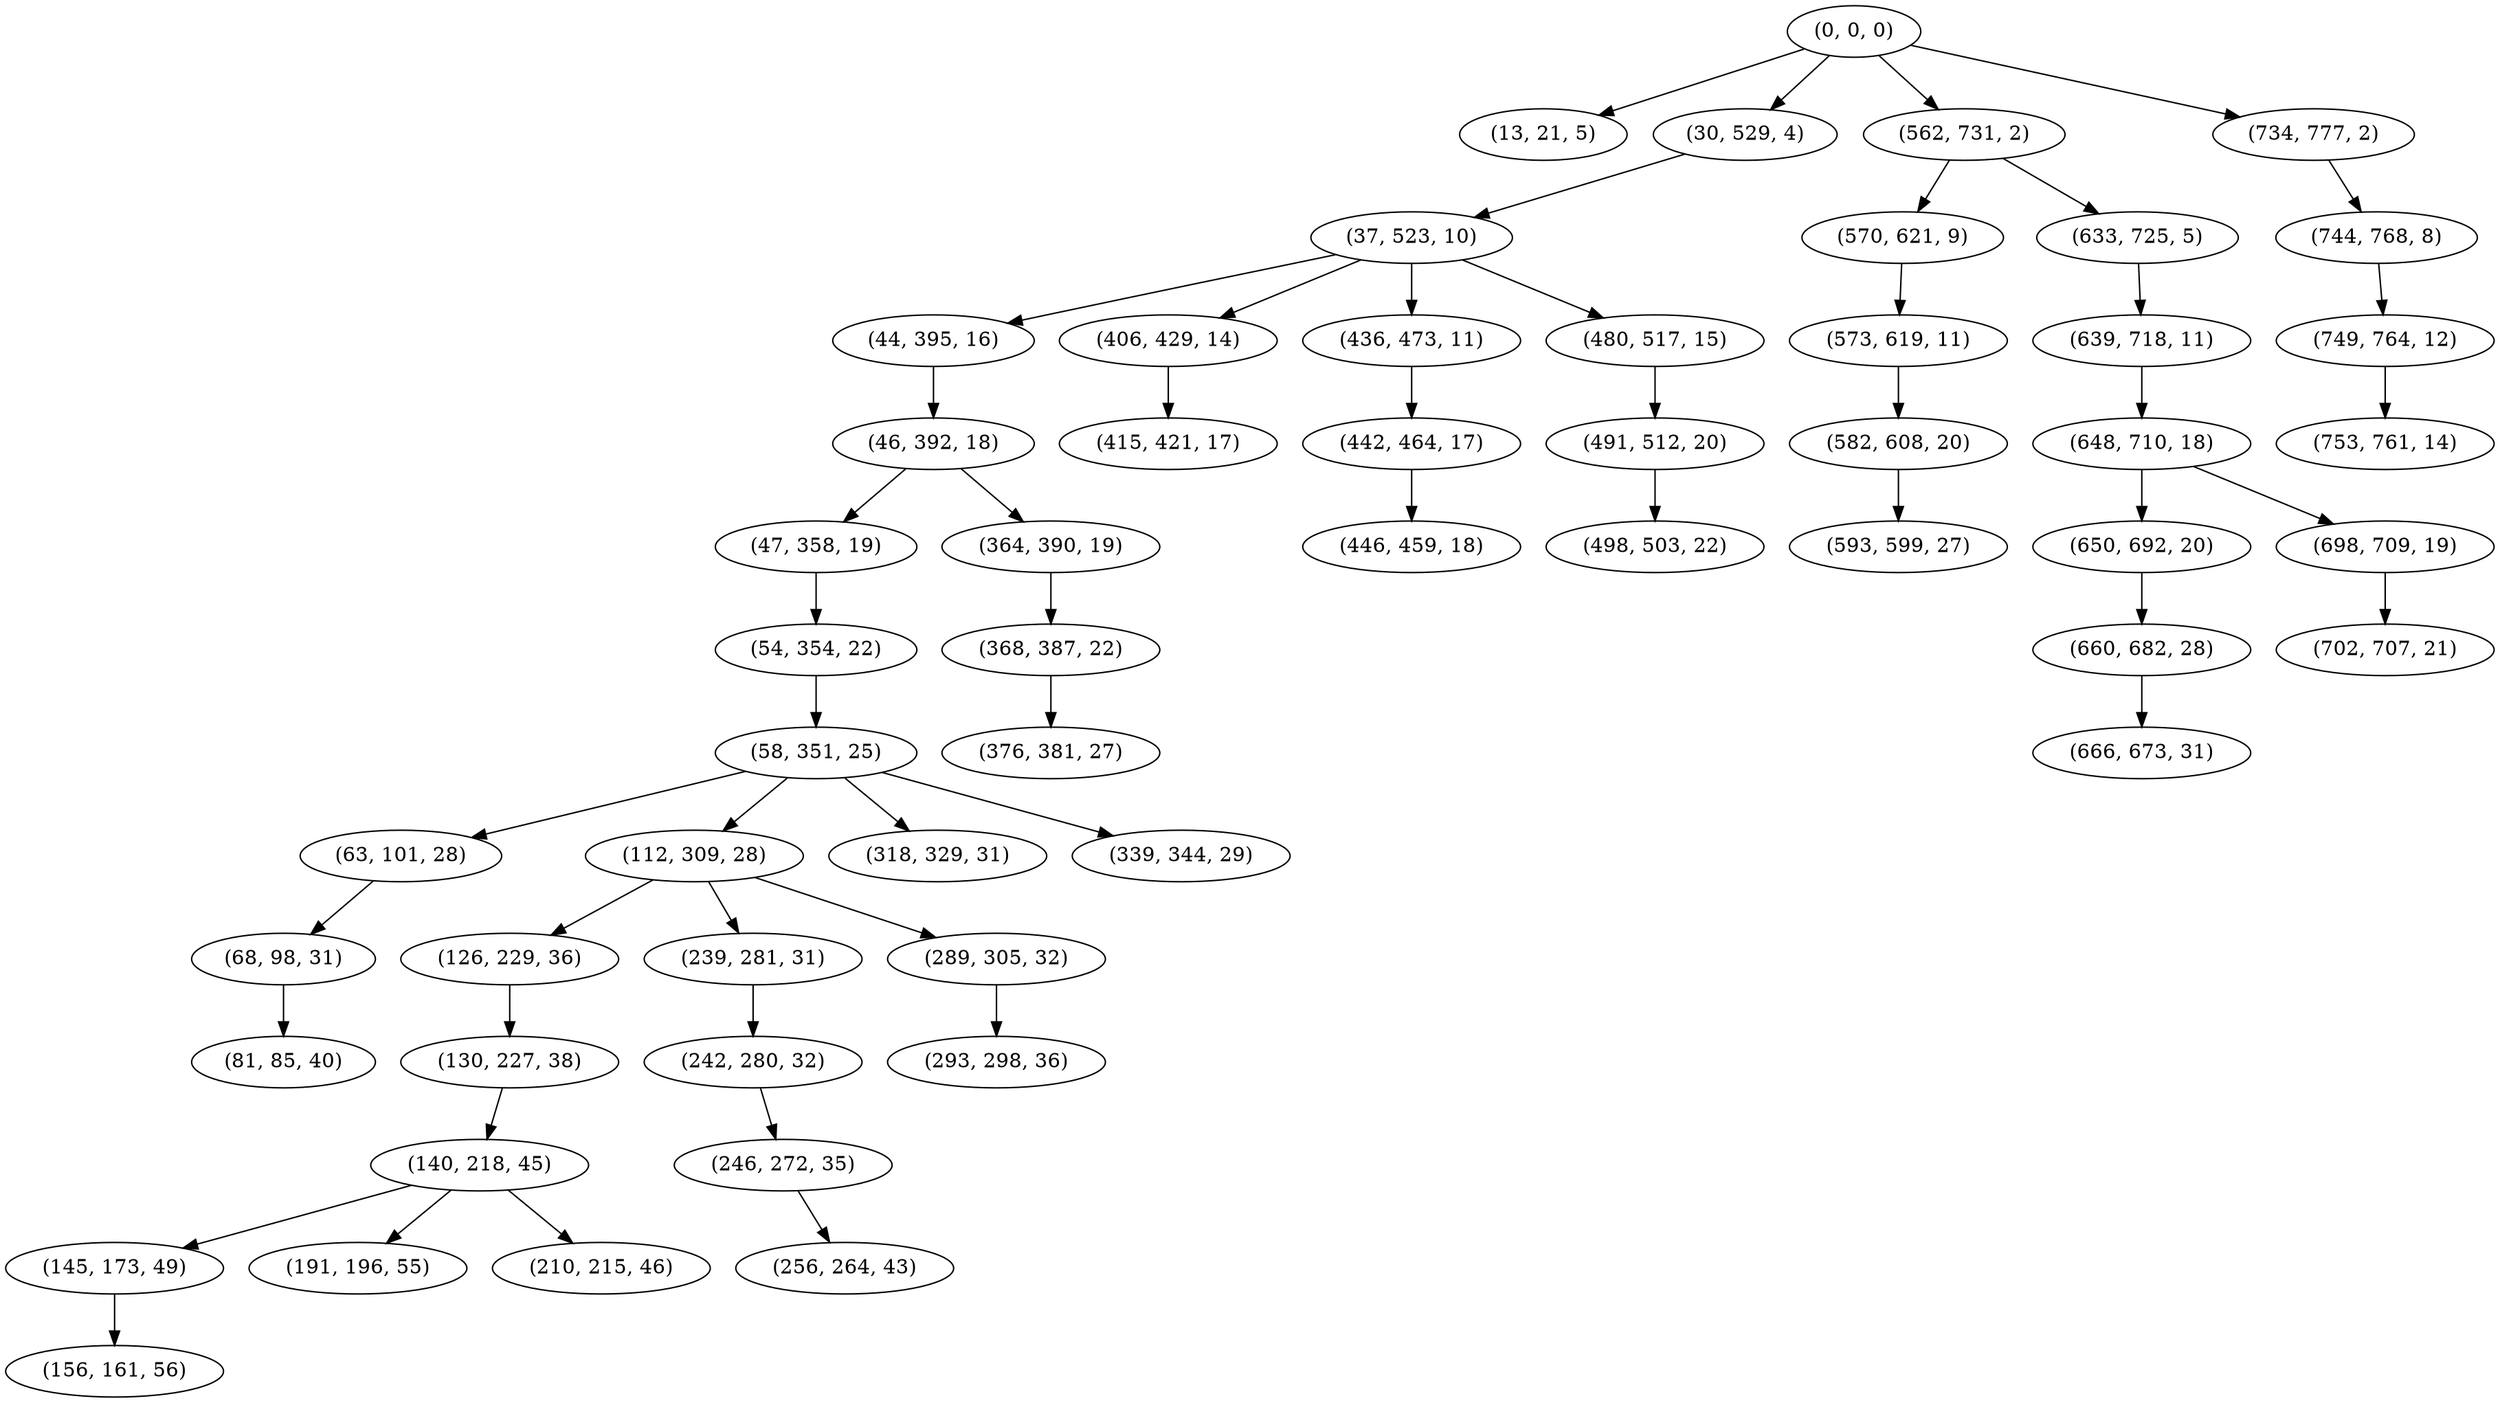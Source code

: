 digraph tree {
    "(0, 0, 0)";
    "(13, 21, 5)";
    "(30, 529, 4)";
    "(37, 523, 10)";
    "(44, 395, 16)";
    "(46, 392, 18)";
    "(47, 358, 19)";
    "(54, 354, 22)";
    "(58, 351, 25)";
    "(63, 101, 28)";
    "(68, 98, 31)";
    "(81, 85, 40)";
    "(112, 309, 28)";
    "(126, 229, 36)";
    "(130, 227, 38)";
    "(140, 218, 45)";
    "(145, 173, 49)";
    "(156, 161, 56)";
    "(191, 196, 55)";
    "(210, 215, 46)";
    "(239, 281, 31)";
    "(242, 280, 32)";
    "(246, 272, 35)";
    "(256, 264, 43)";
    "(289, 305, 32)";
    "(293, 298, 36)";
    "(318, 329, 31)";
    "(339, 344, 29)";
    "(364, 390, 19)";
    "(368, 387, 22)";
    "(376, 381, 27)";
    "(406, 429, 14)";
    "(415, 421, 17)";
    "(436, 473, 11)";
    "(442, 464, 17)";
    "(446, 459, 18)";
    "(480, 517, 15)";
    "(491, 512, 20)";
    "(498, 503, 22)";
    "(562, 731, 2)";
    "(570, 621, 9)";
    "(573, 619, 11)";
    "(582, 608, 20)";
    "(593, 599, 27)";
    "(633, 725, 5)";
    "(639, 718, 11)";
    "(648, 710, 18)";
    "(650, 692, 20)";
    "(660, 682, 28)";
    "(666, 673, 31)";
    "(698, 709, 19)";
    "(702, 707, 21)";
    "(734, 777, 2)";
    "(744, 768, 8)";
    "(749, 764, 12)";
    "(753, 761, 14)";
    "(0, 0, 0)" -> "(13, 21, 5)";
    "(0, 0, 0)" -> "(30, 529, 4)";
    "(0, 0, 0)" -> "(562, 731, 2)";
    "(0, 0, 0)" -> "(734, 777, 2)";
    "(30, 529, 4)" -> "(37, 523, 10)";
    "(37, 523, 10)" -> "(44, 395, 16)";
    "(37, 523, 10)" -> "(406, 429, 14)";
    "(37, 523, 10)" -> "(436, 473, 11)";
    "(37, 523, 10)" -> "(480, 517, 15)";
    "(44, 395, 16)" -> "(46, 392, 18)";
    "(46, 392, 18)" -> "(47, 358, 19)";
    "(46, 392, 18)" -> "(364, 390, 19)";
    "(47, 358, 19)" -> "(54, 354, 22)";
    "(54, 354, 22)" -> "(58, 351, 25)";
    "(58, 351, 25)" -> "(63, 101, 28)";
    "(58, 351, 25)" -> "(112, 309, 28)";
    "(58, 351, 25)" -> "(318, 329, 31)";
    "(58, 351, 25)" -> "(339, 344, 29)";
    "(63, 101, 28)" -> "(68, 98, 31)";
    "(68, 98, 31)" -> "(81, 85, 40)";
    "(112, 309, 28)" -> "(126, 229, 36)";
    "(112, 309, 28)" -> "(239, 281, 31)";
    "(112, 309, 28)" -> "(289, 305, 32)";
    "(126, 229, 36)" -> "(130, 227, 38)";
    "(130, 227, 38)" -> "(140, 218, 45)";
    "(140, 218, 45)" -> "(145, 173, 49)";
    "(140, 218, 45)" -> "(191, 196, 55)";
    "(140, 218, 45)" -> "(210, 215, 46)";
    "(145, 173, 49)" -> "(156, 161, 56)";
    "(239, 281, 31)" -> "(242, 280, 32)";
    "(242, 280, 32)" -> "(246, 272, 35)";
    "(246, 272, 35)" -> "(256, 264, 43)";
    "(289, 305, 32)" -> "(293, 298, 36)";
    "(364, 390, 19)" -> "(368, 387, 22)";
    "(368, 387, 22)" -> "(376, 381, 27)";
    "(406, 429, 14)" -> "(415, 421, 17)";
    "(436, 473, 11)" -> "(442, 464, 17)";
    "(442, 464, 17)" -> "(446, 459, 18)";
    "(480, 517, 15)" -> "(491, 512, 20)";
    "(491, 512, 20)" -> "(498, 503, 22)";
    "(562, 731, 2)" -> "(570, 621, 9)";
    "(562, 731, 2)" -> "(633, 725, 5)";
    "(570, 621, 9)" -> "(573, 619, 11)";
    "(573, 619, 11)" -> "(582, 608, 20)";
    "(582, 608, 20)" -> "(593, 599, 27)";
    "(633, 725, 5)" -> "(639, 718, 11)";
    "(639, 718, 11)" -> "(648, 710, 18)";
    "(648, 710, 18)" -> "(650, 692, 20)";
    "(648, 710, 18)" -> "(698, 709, 19)";
    "(650, 692, 20)" -> "(660, 682, 28)";
    "(660, 682, 28)" -> "(666, 673, 31)";
    "(698, 709, 19)" -> "(702, 707, 21)";
    "(734, 777, 2)" -> "(744, 768, 8)";
    "(744, 768, 8)" -> "(749, 764, 12)";
    "(749, 764, 12)" -> "(753, 761, 14)";
}
